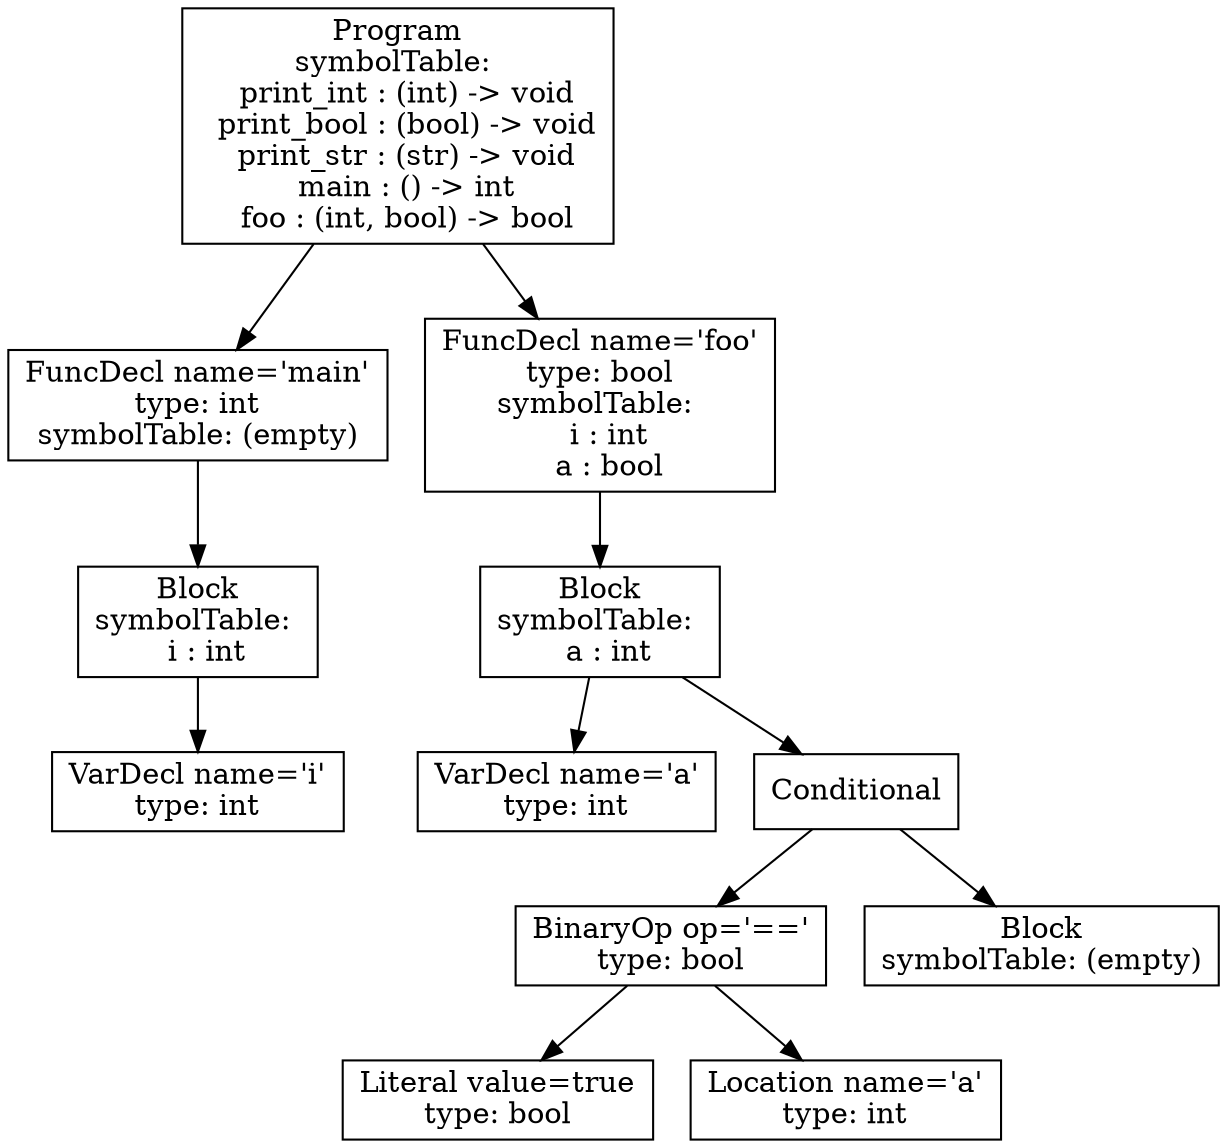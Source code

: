 digraph AST {
3 [shape=box, label="VarDecl name='i'\ntype: int"];
2 [shape=box, label="Block\nsymbolTable: \n  i : int"];
2 -> 3;
1 [shape=box, label="FuncDecl name='main'\ntype: int\nsymbolTable: (empty)"];
1 -> 2;
6 [shape=box, label="VarDecl name='a'\ntype: int"];
9 [shape=box, label="Literal value=true\ntype: bool"];
10 [shape=box, label="Location name='a'\ntype: int"];
8 [shape=box, label="BinaryOp op='=='\ntype: bool"];
8 -> 9;
8 -> 10;
11 [shape=box, label="Block\nsymbolTable: (empty)"];
7 [shape=box, label="Conditional"];
7 -> 8;
7 -> 11;
5 [shape=box, label="Block\nsymbolTable: \n  a : int"];
5 -> 6;
5 -> 7;
4 [shape=box, label="FuncDecl name='foo'\ntype: bool\nsymbolTable: \n  i : int\n  a : bool"];
4 -> 5;
0 [shape=box, label="Program\nsymbolTable: \n  print_int : (int) -> void\n  print_bool : (bool) -> void\n  print_str : (str) -> void\n  main : () -> int\n  foo : (int, bool) -> bool"];
0 -> 1;
0 -> 4;
}
